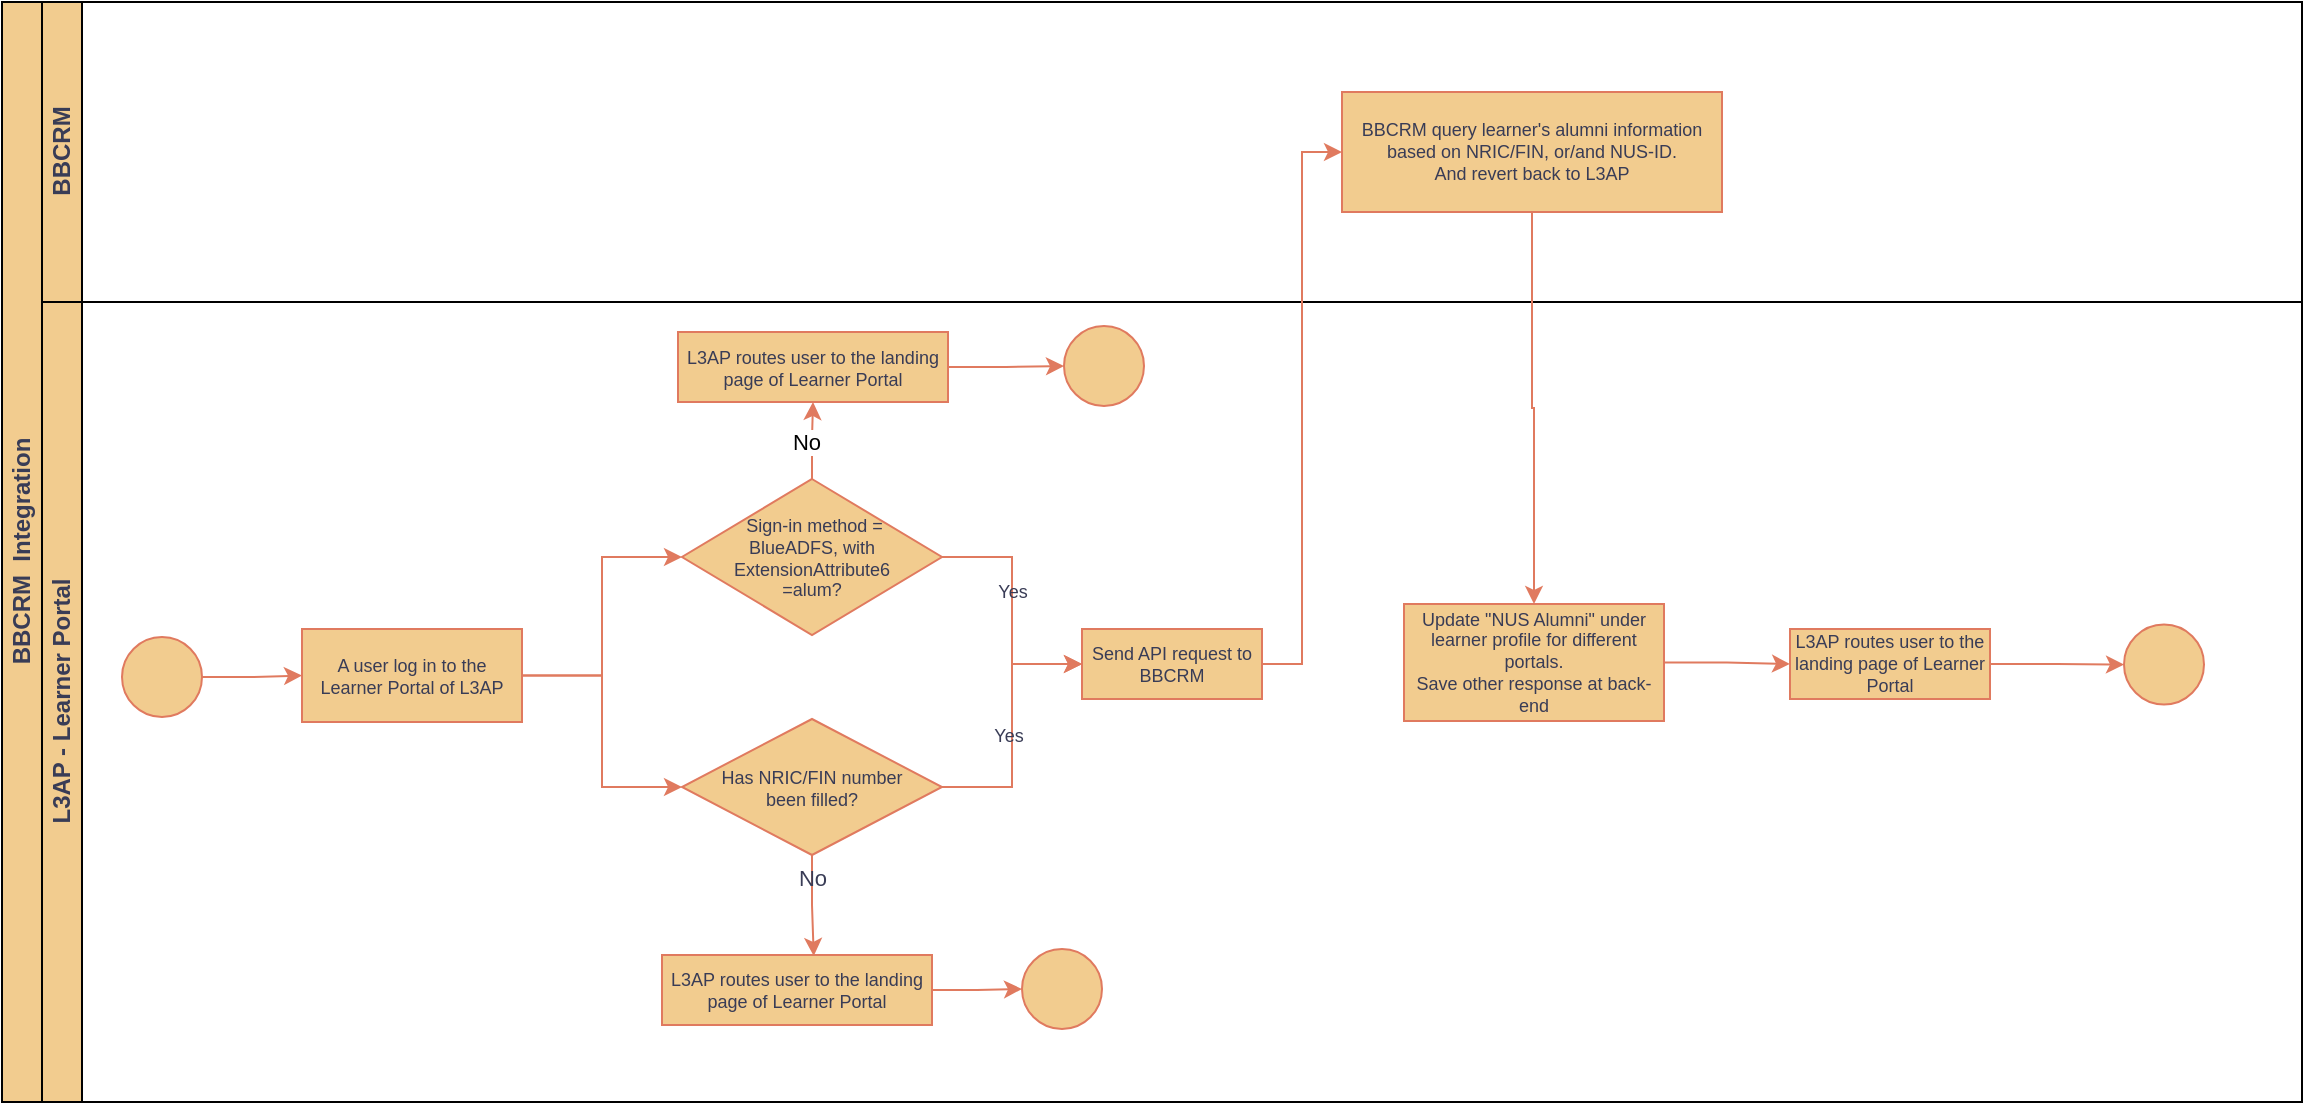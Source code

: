 <mxfile version="24.1.0" type="github">
  <diagram id="prtHgNgQTEPvFCAcTncT" name="Page-1">
    <mxGraphModel dx="1500" dy="910" grid="1" gridSize="10" guides="1" tooltips="1" connect="1" arrows="1" fold="1" page="1" pageScale="1" pageWidth="827" pageHeight="1169" math="0" shadow="0">
      <root>
        <mxCell id="0" />
        <mxCell id="1" parent="0" />
        <mxCell id="dNxyNK7c78bLwvsdeMH5-19" value="BBCRM&amp;nbsp; Integration" style="swimlane;html=1;childLayout=stackLayout;resizeParent=1;resizeParentMax=0;horizontal=0;startSize=20;horizontalStack=0;labelBackgroundColor=none;fillColor=#F2CC8F;strokeColor=#000000;fontColor=#393C56;" parent="1" vertex="1">
          <mxGeometry x="150" y="110" width="1150" height="550" as="geometry">
            <mxRectangle x="150" y="110" width="40" height="50" as="alternateBounds" />
          </mxGeometry>
        </mxCell>
        <mxCell id="dNxyNK7c78bLwvsdeMH5-21" value="BBCRM" style="swimlane;html=1;startSize=20;horizontal=0;fillColor=#F2CC8F;strokeColor=#000000;labelBackgroundColor=none;fontColor=#393C56;" parent="dNxyNK7c78bLwvsdeMH5-19" vertex="1">
          <mxGeometry x="20" width="1130" height="150" as="geometry" />
        </mxCell>
        <mxCell id="kbkIICXNou0IZOHxDgrk-7" value="BBCRM query learner&#39;s alumni information based on NRIC/FIN, or/and NUS-ID.&lt;div style=&quot;font-size: 9px;&quot;&gt;And revert back to L3AP&lt;/div&gt;" style="rounded=0;whiteSpace=wrap;html=1;fillColor=#F2CC8F;strokeColor=#E07A5F;labelBackgroundColor=none;fontColor=#393C56;fontSize=9;" parent="dNxyNK7c78bLwvsdeMH5-21" vertex="1">
          <mxGeometry x="650" y="45" width="190" height="60" as="geometry" />
        </mxCell>
        <mxCell id="dNxyNK7c78bLwvsdeMH5-20" value="L3AP - Learner Portal" style="swimlane;html=1;startSize=20;horizontal=0;fillColor=#F2CC8F;strokeColor=#000000;labelBackgroundColor=none;fontColor=#393C56;" parent="dNxyNK7c78bLwvsdeMH5-19" vertex="1">
          <mxGeometry x="20" y="150" width="1130" height="400" as="geometry" />
        </mxCell>
        <mxCell id="dNxyNK7c78bLwvsdeMH5-25" value="" style="edgeStyle=orthogonalEdgeStyle;rounded=0;orthogonalLoop=1;jettySize=auto;html=1;labelBackgroundColor=none;strokeColor=#E07A5F;fontColor=default;" parent="dNxyNK7c78bLwvsdeMH5-20" source="dNxyNK7c78bLwvsdeMH5-23" target="dNxyNK7c78bLwvsdeMH5-24" edge="1">
          <mxGeometry relative="1" as="geometry" />
        </mxCell>
        <mxCell id="dNxyNK7c78bLwvsdeMH5-23" value="" style="ellipse;whiteSpace=wrap;html=1;fillColor=#F2CC8F;strokeColor=#E07A5F;labelBackgroundColor=none;fontColor=#393C56;" parent="dNxyNK7c78bLwvsdeMH5-20" vertex="1">
          <mxGeometry x="40" y="167.5" width="40" height="40" as="geometry" />
        </mxCell>
        <mxCell id="dNxyNK7c78bLwvsdeMH5-24" value="A user log in to the Learner Portal of L3AP" style="rounded=0;whiteSpace=wrap;html=1;fontFamily=Helvetica;fontSize=9;align=center;fillColor=#F2CC8F;strokeColor=#E07A5F;labelBackgroundColor=none;fontColor=#393C56;" parent="dNxyNK7c78bLwvsdeMH5-20" vertex="1">
          <mxGeometry x="130" y="163.5" width="110" height="46.5" as="geometry" />
        </mxCell>
        <mxCell id="dNxyNK7c78bLwvsdeMH5-35" style="edgeStyle=orthogonalEdgeStyle;rounded=0;orthogonalLoop=1;jettySize=auto;html=1;endArrow=classic;endFill=1;labelBackgroundColor=none;strokeColor=#E07A5F;fontColor=default;" parent="dNxyNK7c78bLwvsdeMH5-20" edge="1">
          <mxGeometry relative="1" as="geometry">
            <mxPoint x="440.0" y="380.0" as="sourcePoint" />
            <mxPoint x="440" y="380" as="targetPoint" />
          </mxGeometry>
        </mxCell>
        <mxCell id="dNxyNK7c78bLwvsdeMH5-32" value="" style="ellipse;whiteSpace=wrap;html=1;fillColor=#F2CC8F;strokeColor=#E07A5F;labelBackgroundColor=none;fontColor=#393C56;" parent="dNxyNK7c78bLwvsdeMH5-20" vertex="1">
          <mxGeometry x="490" y="323.5" width="40" height="40" as="geometry" />
        </mxCell>
        <mxCell id="kbkIICXNou0IZOHxDgrk-4" value="" style="edgeStyle=orthogonalEdgeStyle;rounded=0;orthogonalLoop=1;jettySize=auto;html=1;labelBackgroundColor=none;strokeColor=#E07A5F;fontColor=default;" parent="dNxyNK7c78bLwvsdeMH5-20" source="BHaIjJQOoG9ppwcKnq6u-1" target="kbkIICXNou0IZOHxDgrk-3" edge="1">
          <mxGeometry relative="1" as="geometry" />
        </mxCell>
        <mxCell id="6V3il4UsQG04uQCi3_Ud-1" value="No" style="edgeLabel;html=1;align=center;verticalAlign=middle;resizable=0;points=[];" vertex="1" connectable="0" parent="kbkIICXNou0IZOHxDgrk-4">
          <mxGeometry x="-0.072" y="3" relative="1" as="geometry">
            <mxPoint y="-1" as="offset" />
          </mxGeometry>
        </mxCell>
        <mxCell id="BHaIjJQOoG9ppwcKnq6u-1" value="&amp;nbsp;Sign-in method = BlueADFS,&amp;nbsp;with ExtensionAttribute6&lt;br style=&quot;font-size: 9px;&quot;&gt;=alum?" style="rhombus;whiteSpace=wrap;html=1;fontFamily=Helvetica;fontSize=9;align=center;fillColor=#F2CC8F;strokeColor=#E07A5F;labelBackgroundColor=none;fontColor=#393C56;" parent="dNxyNK7c78bLwvsdeMH5-20" vertex="1">
          <mxGeometry x="320" y="88.5" width="130" height="78" as="geometry" />
        </mxCell>
        <mxCell id="dNxyNK7c78bLwvsdeMH5-29" value="" style="edgeStyle=orthogonalEdgeStyle;rounded=0;orthogonalLoop=1;jettySize=auto;html=1;endArrow=classic;endFill=1;exitX=1;exitY=0.5;exitDx=0;exitDy=0;entryX=0;entryY=0.5;entryDx=0;entryDy=0;labelBackgroundColor=none;strokeColor=#E07A5F;fontColor=default;" parent="dNxyNK7c78bLwvsdeMH5-20" source="dNxyNK7c78bLwvsdeMH5-24" target="BHaIjJQOoG9ppwcKnq6u-1" edge="1">
          <mxGeometry relative="1" as="geometry">
            <mxPoint x="260" y="358.5" as="targetPoint" />
          </mxGeometry>
        </mxCell>
        <mxCell id="BHaIjJQOoG9ppwcKnq6u-13" value="" style="edgeStyle=orthogonalEdgeStyle;rounded=0;orthogonalLoop=1;jettySize=auto;html=1;endArrow=classic;endFill=1;exitX=1;exitY=0.5;exitDx=0;exitDy=0;labelBackgroundColor=none;strokeColor=#E07A5F;fontColor=default;" parent="dNxyNK7c78bLwvsdeMH5-20" source="dNxyNK7c78bLwvsdeMH5-24" target="BHaIjJQOoG9ppwcKnq6u-15" edge="1">
          <mxGeometry relative="1" as="geometry">
            <mxPoint x="250" y="148.5" as="sourcePoint" />
            <mxPoint x="320" y="243.5" as="targetPoint" />
          </mxGeometry>
        </mxCell>
        <mxCell id="dNxyNK7c78bLwvsdeMH5-26" value="Send API request to BBCRM" style="rounded=0;whiteSpace=wrap;html=1;fontFamily=Helvetica;fontSize=9;align=center;fillColor=#F2CC8F;strokeColor=#E07A5F;labelBackgroundColor=none;fontColor=#393C56;" parent="dNxyNK7c78bLwvsdeMH5-20" vertex="1">
          <mxGeometry x="520" y="163.5" width="90" height="35" as="geometry" />
        </mxCell>
        <mxCell id="BHaIjJQOoG9ppwcKnq6u-14" value="" style="edgeStyle=orthogonalEdgeStyle;rounded=0;orthogonalLoop=1;jettySize=auto;html=1;endArrow=classic;endFill=1;entryX=0;entryY=0.5;entryDx=0;entryDy=0;labelBackgroundColor=none;strokeColor=#E07A5F;fontColor=default;" parent="dNxyNK7c78bLwvsdeMH5-20" source="BHaIjJQOoG9ppwcKnq6u-15" target="dNxyNK7c78bLwvsdeMH5-26" edge="1">
          <mxGeometry relative="1" as="geometry">
            <mxPoint x="430" y="243.5" as="sourcePoint" />
            <mxPoint x="330" y="253.5" as="targetPoint" />
          </mxGeometry>
        </mxCell>
        <mxCell id="BHaIjJQOoG9ppwcKnq6u-16" value="Yes" style="edgeLabel;html=1;align=center;verticalAlign=middle;resizable=0;points=[];labelBackgroundColor=none;fontColor=#393C56;fontSize=9;" parent="BHaIjJQOoG9ppwcKnq6u-14" vertex="1" connectable="0">
          <mxGeometry x="-0.082" y="2" relative="1" as="geometry">
            <mxPoint as="offset" />
          </mxGeometry>
        </mxCell>
        <mxCell id="BHaIjJQOoG9ppwcKnq6u-15" value="Has NRIC/FIN number &lt;br&gt;been filled?" style="rhombus;whiteSpace=wrap;html=1;fontFamily=Helvetica;fontSize=9;align=center;fillColor=#F2CC8F;strokeColor=#E07A5F;labelBackgroundColor=none;fontColor=#393C56;" parent="dNxyNK7c78bLwvsdeMH5-20" vertex="1">
          <mxGeometry x="320" y="208.5" width="130" height="68" as="geometry" />
        </mxCell>
        <mxCell id="BHaIjJQOoG9ppwcKnq6u-17" value="" style="edgeStyle=orthogonalEdgeStyle;rounded=0;orthogonalLoop=1;jettySize=auto;html=1;endArrow=classic;endFill=1;exitX=1;exitY=0.5;exitDx=0;exitDy=0;entryX=0;entryY=0.5;entryDx=0;entryDy=0;labelBackgroundColor=none;strokeColor=#E07A5F;fontColor=default;" parent="dNxyNK7c78bLwvsdeMH5-20" source="BHaIjJQOoG9ppwcKnq6u-1" target="dNxyNK7c78bLwvsdeMH5-26" edge="1">
          <mxGeometry relative="1" as="geometry">
            <mxPoint x="390" y="318.5" as="sourcePoint" />
            <mxPoint x="430" y="318.5" as="targetPoint" />
          </mxGeometry>
        </mxCell>
        <mxCell id="BHaIjJQOoG9ppwcKnq6u-19" value="Yes" style="edgeLabel;html=1;align=center;verticalAlign=middle;resizable=0;points=[];labelBackgroundColor=none;fontColor=#393C56;fontSize=9;" parent="BHaIjJQOoG9ppwcKnq6u-17" vertex="1" connectable="0">
          <mxGeometry x="-0.155" relative="1" as="geometry">
            <mxPoint as="offset" />
          </mxGeometry>
        </mxCell>
        <mxCell id="kbkIICXNou0IZOHxDgrk-12" value="" style="edgeStyle=orthogonalEdgeStyle;rounded=0;orthogonalLoop=1;jettySize=auto;html=1;labelBackgroundColor=none;strokeColor=#E07A5F;fontColor=default;" parent="dNxyNK7c78bLwvsdeMH5-20" source="BHaIjJQOoG9ppwcKnq6u-21" target="kbkIICXNou0IZOHxDgrk-9" edge="1">
          <mxGeometry relative="1" as="geometry" />
        </mxCell>
        <mxCell id="BHaIjJQOoG9ppwcKnq6u-21" value="Update &quot;NUS Alumni&quot; under learner profile for different portals.&lt;div&gt;Save other response at back-end&lt;/div&gt;" style="rounded=0;whiteSpace=wrap;html=1;fontFamily=Helvetica;fontSize=9;align=center;fillColor=#F2CC8F;strokeColor=#E07A5F;labelBackgroundColor=none;fontColor=#393C56;" parent="dNxyNK7c78bLwvsdeMH5-20" vertex="1">
          <mxGeometry x="681" y="151" width="130" height="58.5" as="geometry" />
        </mxCell>
        <mxCell id="BHaIjJQOoG9ppwcKnq6u-24" value="" style="edgeStyle=orthogonalEdgeStyle;rounded=0;orthogonalLoop=1;jettySize=auto;html=1;endArrow=classic;endFill=1;exitX=0.5;exitY=1;exitDx=0;exitDy=0;entryX=0.562;entryY=0.014;entryDx=0;entryDy=0;entryPerimeter=0;labelBackgroundColor=none;strokeColor=#E07A5F;fontColor=default;" parent="dNxyNK7c78bLwvsdeMH5-20" source="BHaIjJQOoG9ppwcKnq6u-15" target="BHaIjJQOoG9ppwcKnq6u-23" edge="1">
          <mxGeometry relative="1" as="geometry">
            <mxPoint x="515" y="398.5" as="sourcePoint" />
            <mxPoint x="690" y="436.5" as="targetPoint" />
          </mxGeometry>
        </mxCell>
        <mxCell id="kbkIICXNou0IZOHxDgrk-2" value="No" style="edgeLabel;html=1;align=center;verticalAlign=middle;resizable=0;points=[];labelBackgroundColor=none;fontColor=#393C56;" parent="BHaIjJQOoG9ppwcKnq6u-24" vertex="1" connectable="0">
          <mxGeometry x="-0.578" relative="1" as="geometry">
            <mxPoint as="offset" />
          </mxGeometry>
        </mxCell>
        <mxCell id="kbkIICXNou0IZOHxDgrk-8" value="" style="edgeStyle=orthogonalEdgeStyle;rounded=0;orthogonalLoop=1;jettySize=auto;html=1;labelBackgroundColor=none;strokeColor=#E07A5F;fontColor=default;" parent="dNxyNK7c78bLwvsdeMH5-20" source="BHaIjJQOoG9ppwcKnq6u-23" target="dNxyNK7c78bLwvsdeMH5-32" edge="1">
          <mxGeometry relative="1" as="geometry" />
        </mxCell>
        <mxCell id="BHaIjJQOoG9ppwcKnq6u-23" value="L3AP routes user to the landing page of Learner Portal" style="rounded=0;whiteSpace=wrap;html=1;fontFamily=Helvetica;fontSize=9;align=center;fillColor=#F2CC8F;strokeColor=#E07A5F;labelBackgroundColor=none;fontColor=#393C56;" parent="dNxyNK7c78bLwvsdeMH5-20" vertex="1">
          <mxGeometry x="310" y="326.5" width="135" height="35" as="geometry" />
        </mxCell>
        <mxCell id="kbkIICXNou0IZOHxDgrk-6" style="edgeStyle=orthogonalEdgeStyle;rounded=0;orthogonalLoop=1;jettySize=auto;html=1;entryX=0;entryY=0.5;entryDx=0;entryDy=0;labelBackgroundColor=none;strokeColor=#E07A5F;fontColor=default;" parent="dNxyNK7c78bLwvsdeMH5-20" source="kbkIICXNou0IZOHxDgrk-3" target="kbkIICXNou0IZOHxDgrk-5" edge="1">
          <mxGeometry relative="1" as="geometry" />
        </mxCell>
        <mxCell id="kbkIICXNou0IZOHxDgrk-3" value="L3AP routes user to the landing page of Learner Portal" style="rounded=0;whiteSpace=wrap;html=1;fontFamily=Helvetica;fontSize=9;align=center;fillColor=#F2CC8F;strokeColor=#E07A5F;labelBackgroundColor=none;fontColor=#393C56;" parent="dNxyNK7c78bLwvsdeMH5-20" vertex="1">
          <mxGeometry x="318" y="15" width="135" height="35" as="geometry" />
        </mxCell>
        <mxCell id="kbkIICXNou0IZOHxDgrk-5" value="" style="ellipse;whiteSpace=wrap;html=1;fillColor=#F2CC8F;strokeColor=#E07A5F;labelBackgroundColor=none;fontColor=#393C56;" parent="dNxyNK7c78bLwvsdeMH5-20" vertex="1">
          <mxGeometry x="511" y="12" width="40" height="40" as="geometry" />
        </mxCell>
        <mxCell id="kbkIICXNou0IZOHxDgrk-13" value="" style="edgeStyle=orthogonalEdgeStyle;rounded=0;orthogonalLoop=1;jettySize=auto;html=1;labelBackgroundColor=none;strokeColor=#E07A5F;fontColor=default;" parent="dNxyNK7c78bLwvsdeMH5-20" source="kbkIICXNou0IZOHxDgrk-9" target="kbkIICXNou0IZOHxDgrk-10" edge="1">
          <mxGeometry relative="1" as="geometry" />
        </mxCell>
        <mxCell id="kbkIICXNou0IZOHxDgrk-9" value="L3AP routes user to the landing page of Learner Portal" style="rounded=0;whiteSpace=wrap;html=1;fontFamily=Helvetica;fontSize=9;align=center;fillColor=#F2CC8F;strokeColor=#E07A5F;labelBackgroundColor=none;fontColor=#393C56;" parent="dNxyNK7c78bLwvsdeMH5-20" vertex="1">
          <mxGeometry x="874" y="163.5" width="100" height="35" as="geometry" />
        </mxCell>
        <mxCell id="kbkIICXNou0IZOHxDgrk-10" value="" style="ellipse;whiteSpace=wrap;html=1;fillColor=#F2CC8F;strokeColor=#E07A5F;labelBackgroundColor=none;fontColor=#393C56;" parent="dNxyNK7c78bLwvsdeMH5-20" vertex="1">
          <mxGeometry x="1041" y="161.25" width="40" height="40" as="geometry" />
        </mxCell>
        <mxCell id="kbkIICXNou0IZOHxDgrk-16" style="edgeStyle=orthogonalEdgeStyle;rounded=0;orthogonalLoop=1;jettySize=auto;html=1;labelBackgroundColor=none;strokeColor=#E07A5F;fontColor=default;" parent="dNxyNK7c78bLwvsdeMH5-19" source="kbkIICXNou0IZOHxDgrk-7" target="BHaIjJQOoG9ppwcKnq6u-21" edge="1">
          <mxGeometry relative="1" as="geometry" />
        </mxCell>
        <mxCell id="kbkIICXNou0IZOHxDgrk-17" style="edgeStyle=orthogonalEdgeStyle;rounded=0;orthogonalLoop=1;jettySize=auto;html=1;entryX=0;entryY=0.5;entryDx=0;entryDy=0;labelBackgroundColor=none;strokeColor=#E07A5F;fontColor=default;" parent="dNxyNK7c78bLwvsdeMH5-19" source="dNxyNK7c78bLwvsdeMH5-26" target="kbkIICXNou0IZOHxDgrk-7" edge="1">
          <mxGeometry relative="1" as="geometry" />
        </mxCell>
      </root>
    </mxGraphModel>
  </diagram>
</mxfile>
